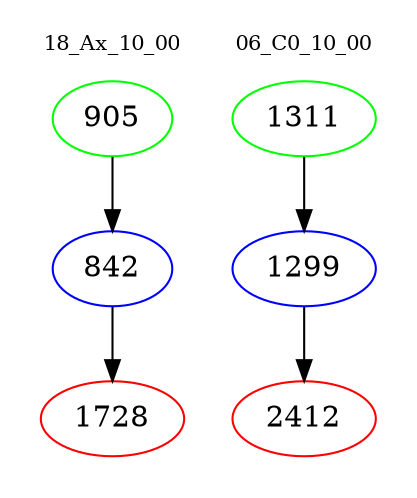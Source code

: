 digraph{
subgraph cluster_0 {
color = white
label = "18_Ax_10_00";
fontsize=10;
T0_905 [label="905", color="green"]
T0_905 -> T0_842 [color="black"]
T0_842 [label="842", color="blue"]
T0_842 -> T0_1728 [color="black"]
T0_1728 [label="1728", color="red"]
}
subgraph cluster_1 {
color = white
label = "06_C0_10_00";
fontsize=10;
T1_1311 [label="1311", color="green"]
T1_1311 -> T1_1299 [color="black"]
T1_1299 [label="1299", color="blue"]
T1_1299 -> T1_2412 [color="black"]
T1_2412 [label="2412", color="red"]
}
}

